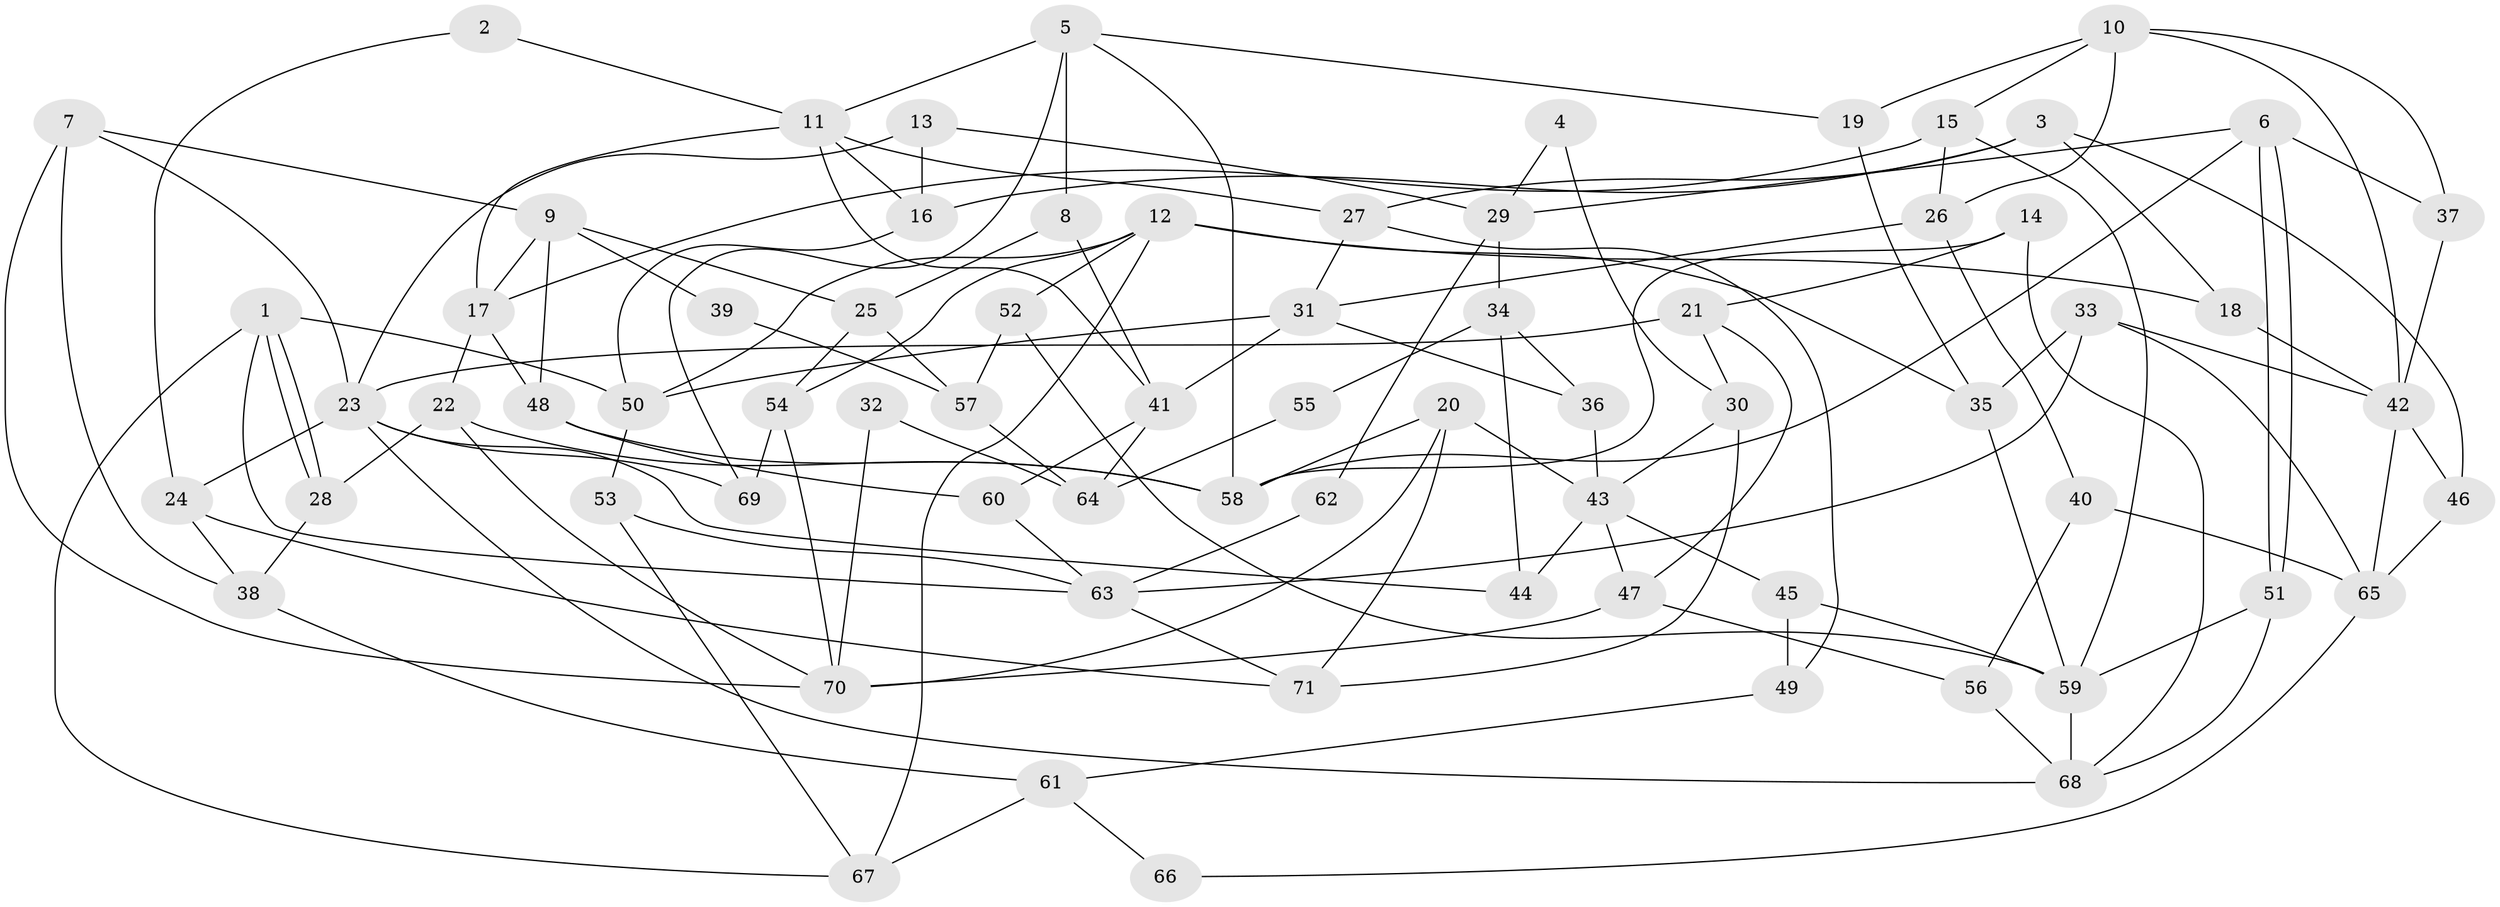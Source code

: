 // coarse degree distribution, {9: 0.022222222222222223, 6: 0.26666666666666666, 5: 0.08888888888888889, 4: 0.13333333333333333, 8: 0.08888888888888889, 7: 0.08888888888888889, 3: 0.24444444444444444, 2: 0.06666666666666667}
// Generated by graph-tools (version 1.1) at 2025/41/03/06/25 10:41:53]
// undirected, 71 vertices, 142 edges
graph export_dot {
graph [start="1"]
  node [color=gray90,style=filled];
  1;
  2;
  3;
  4;
  5;
  6;
  7;
  8;
  9;
  10;
  11;
  12;
  13;
  14;
  15;
  16;
  17;
  18;
  19;
  20;
  21;
  22;
  23;
  24;
  25;
  26;
  27;
  28;
  29;
  30;
  31;
  32;
  33;
  34;
  35;
  36;
  37;
  38;
  39;
  40;
  41;
  42;
  43;
  44;
  45;
  46;
  47;
  48;
  49;
  50;
  51;
  52;
  53;
  54;
  55;
  56;
  57;
  58;
  59;
  60;
  61;
  62;
  63;
  64;
  65;
  66;
  67;
  68;
  69;
  70;
  71;
  1 -- 63;
  1 -- 28;
  1 -- 28;
  1 -- 50;
  1 -- 67;
  2 -- 11;
  2 -- 24;
  3 -- 46;
  3 -- 27;
  3 -- 16;
  3 -- 18;
  4 -- 29;
  4 -- 30;
  5 -- 58;
  5 -- 69;
  5 -- 8;
  5 -- 11;
  5 -- 19;
  6 -- 51;
  6 -- 51;
  6 -- 58;
  6 -- 29;
  6 -- 37;
  7 -- 9;
  7 -- 70;
  7 -- 23;
  7 -- 38;
  8 -- 25;
  8 -- 41;
  9 -- 48;
  9 -- 17;
  9 -- 25;
  9 -- 39;
  10 -- 37;
  10 -- 19;
  10 -- 15;
  10 -- 26;
  10 -- 42;
  11 -- 17;
  11 -- 16;
  11 -- 27;
  11 -- 41;
  12 -- 50;
  12 -- 35;
  12 -- 18;
  12 -- 52;
  12 -- 54;
  12 -- 67;
  13 -- 23;
  13 -- 16;
  13 -- 29;
  14 -- 21;
  14 -- 68;
  14 -- 58;
  15 -- 26;
  15 -- 17;
  15 -- 59;
  16 -- 50;
  17 -- 48;
  17 -- 22;
  18 -- 42;
  19 -- 35;
  20 -- 43;
  20 -- 71;
  20 -- 58;
  20 -- 70;
  21 -- 47;
  21 -- 23;
  21 -- 30;
  22 -- 58;
  22 -- 28;
  22 -- 70;
  23 -- 68;
  23 -- 24;
  23 -- 44;
  23 -- 69;
  24 -- 38;
  24 -- 71;
  25 -- 54;
  25 -- 57;
  26 -- 31;
  26 -- 40;
  27 -- 31;
  27 -- 49;
  28 -- 38;
  29 -- 34;
  29 -- 62;
  30 -- 71;
  30 -- 43;
  31 -- 41;
  31 -- 50;
  31 -- 36;
  32 -- 70;
  32 -- 64;
  33 -- 65;
  33 -- 42;
  33 -- 35;
  33 -- 63;
  34 -- 36;
  34 -- 44;
  34 -- 55;
  35 -- 59;
  36 -- 43;
  37 -- 42;
  38 -- 61;
  39 -- 57;
  40 -- 56;
  40 -- 65;
  41 -- 60;
  41 -- 64;
  42 -- 46;
  42 -- 65;
  43 -- 44;
  43 -- 45;
  43 -- 47;
  45 -- 49;
  45 -- 59;
  46 -- 65;
  47 -- 70;
  47 -- 56;
  48 -- 58;
  48 -- 60;
  49 -- 61;
  50 -- 53;
  51 -- 59;
  51 -- 68;
  52 -- 59;
  52 -- 57;
  53 -- 67;
  53 -- 63;
  54 -- 70;
  54 -- 69;
  55 -- 64;
  56 -- 68;
  57 -- 64;
  59 -- 68;
  60 -- 63;
  61 -- 67;
  61 -- 66;
  62 -- 63;
  63 -- 71;
  65 -- 66;
}
